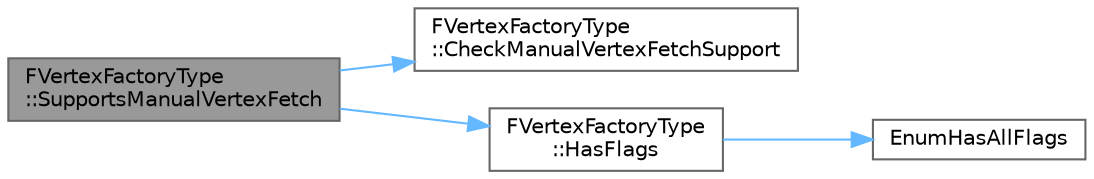 digraph "FVertexFactoryType::SupportsManualVertexFetch"
{
 // INTERACTIVE_SVG=YES
 // LATEX_PDF_SIZE
  bgcolor="transparent";
  edge [fontname=Helvetica,fontsize=10,labelfontname=Helvetica,labelfontsize=10];
  node [fontname=Helvetica,fontsize=10,shape=box,height=0.2,width=0.4];
  rankdir="LR";
  Node1 [id="Node000001",label="FVertexFactoryType\l::SupportsManualVertexFetch",height=0.2,width=0.4,color="gray40", fillcolor="grey60", style="filled", fontcolor="black",tooltip=" "];
  Node1 -> Node2 [id="edge1_Node000001_Node000002",color="steelblue1",style="solid",tooltip=" "];
  Node2 [id="Node000002",label="FVertexFactoryType\l::CheckManualVertexFetchSupport",height=0.2,width=0.4,color="grey40", fillcolor="white", style="filled",URL="$d5/de1/classFVertexFactoryType.html#a524e5d24369cf89877f973100cef07c7",tooltip=" "];
  Node1 -> Node3 [id="edge2_Node000001_Node000003",color="steelblue1",style="solid",tooltip=" "];
  Node3 [id="Node000003",label="FVertexFactoryType\l::HasFlags",height=0.2,width=0.4,color="grey40", fillcolor="white", style="filled",URL="$d5/de1/classFVertexFactoryType.html#a875ea2edfd122c1efc0cf62bff2a632b",tooltip="Returns true if this vertex factory supports ALL feature flags in FlagsToCheck."];
  Node3 -> Node4 [id="edge3_Node000003_Node000004",color="steelblue1",style="solid",tooltip=" "];
  Node4 [id="Node000004",label="EnumHasAllFlags",height=0.2,width=0.4,color="grey40", fillcolor="white", style="filled",URL="$d8/de7/EnumClassFlags_8h.html#a61a208294a0303992a80f954efb9b6b5",tooltip=" "];
}
